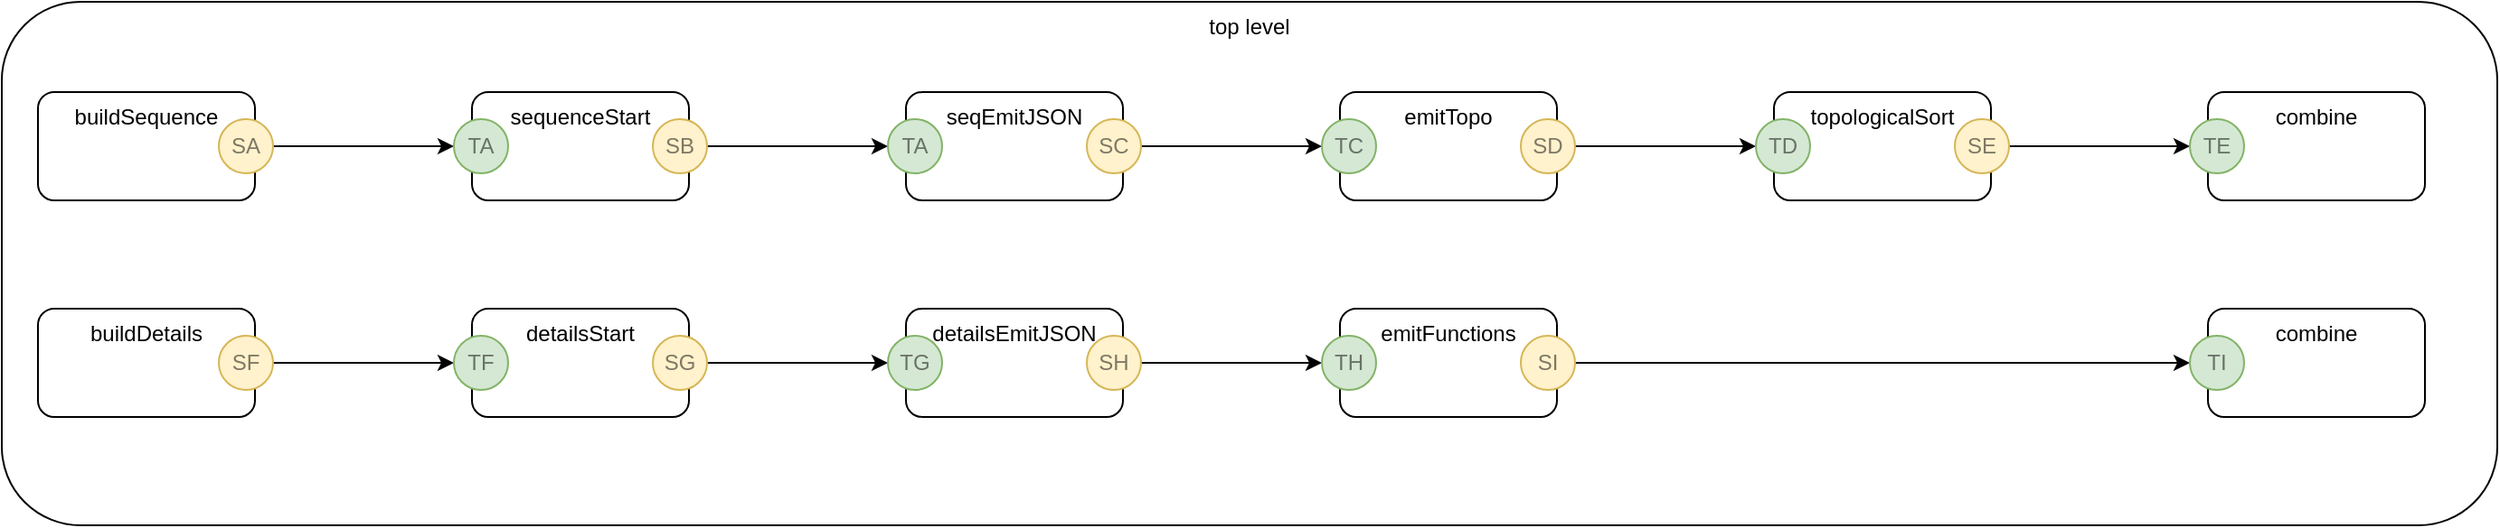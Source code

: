<mxfile version="14.6.13" type="device"><diagram id="UL2OmWR_p9KJ0XYvqh1g" name="Page-1"><mxGraphModel dx="1119" dy="635" grid="1" gridSize="10" guides="1" tooltips="1" connect="1" arrows="1" fold="1" page="1" pageScale="1" pageWidth="1100" pageHeight="850" math="0" shadow="0"><root><mxCell id="0"/><mxCell id="1" parent="0"/><mxCell id="ybbTwsdQuFU4afnuUeu4-42" value="top level" style="rounded=1;whiteSpace=wrap;html=1;verticalAlign=top;" vertex="1" parent="1"><mxGeometry x="60" y="110" width="1380" height="290" as="geometry"/></mxCell><mxCell id="ybbTwsdQuFU4afnuUeu4-1" value="buildSequence" style="rounded=1;whiteSpace=wrap;html=1;verticalAlign=top;" vertex="1" parent="1"><mxGeometry x="80" y="160" width="120" height="60" as="geometry"/></mxCell><mxCell id="ybbTwsdQuFU4afnuUeu4-2" value="buildDetails" style="rounded=1;whiteSpace=wrap;html=1;verticalAlign=top;" vertex="1" parent="1"><mxGeometry x="80" y="280" width="120" height="60" as="geometry"/></mxCell><mxCell id="ybbTwsdQuFU4afnuUeu4-10" style="edgeStyle=orthogonalEdgeStyle;rounded=0;orthogonalLoop=1;jettySize=auto;html=1;exitX=1;exitY=0.5;exitDx=0;exitDy=0;entryX=0;entryY=0.5;entryDx=0;entryDy=0;" edge="1" parent="1" source="ybbTwsdQuFU4afnuUeu4-5" target="ybbTwsdQuFU4afnuUeu4-9"><mxGeometry relative="1" as="geometry"/></mxCell><mxCell id="ybbTwsdQuFU4afnuUeu4-5" value="SA" style="ellipse;whiteSpace=wrap;html=1;aspect=fixed;fillColor=#fff2cc;align=center;strokeColor=#d6b656;textOpacity=50;" vertex="1" parent="1"><mxGeometry x="180" y="175" width="30" height="30" as="geometry"/></mxCell><mxCell id="ybbTwsdQuFU4afnuUeu4-14" style="edgeStyle=orthogonalEdgeStyle;rounded=0;orthogonalLoop=1;jettySize=auto;html=1;exitX=1;exitY=0.5;exitDx=0;exitDy=0;entryX=0;entryY=0.5;entryDx=0;entryDy=0;" edge="1" parent="1" source="ybbTwsdQuFU4afnuUeu4-6" target="ybbTwsdQuFU4afnuUeu4-13"><mxGeometry relative="1" as="geometry"/></mxCell><mxCell id="ybbTwsdQuFU4afnuUeu4-6" value="SF" style="ellipse;whiteSpace=wrap;html=1;aspect=fixed;fillColor=#fff2cc;align=center;strokeColor=#d6b656;textOpacity=50;" vertex="1" parent="1"><mxGeometry x="180" y="295" width="30" height="30" as="geometry"/></mxCell><mxCell id="ybbTwsdQuFU4afnuUeu4-7" value="sequenceStart" style="rounded=1;whiteSpace=wrap;html=1;verticalAlign=top;" vertex="1" parent="1"><mxGeometry x="320" y="160" width="120" height="60" as="geometry"/></mxCell><mxCell id="ybbTwsdQuFU4afnuUeu4-22" style="edgeStyle=orthogonalEdgeStyle;rounded=0;orthogonalLoop=1;jettySize=auto;html=1;exitX=1;exitY=0.5;exitDx=0;exitDy=0;entryX=0;entryY=0.5;entryDx=0;entryDy=0;" edge="1" parent="1" source="ybbTwsdQuFU4afnuUeu4-8" target="ybbTwsdQuFU4afnuUeu4-17"><mxGeometry relative="1" as="geometry"/></mxCell><mxCell id="ybbTwsdQuFU4afnuUeu4-8" value="SB" style="ellipse;whiteSpace=wrap;html=1;aspect=fixed;fillColor=#fff2cc;align=center;strokeColor=#d6b656;textOpacity=50;" vertex="1" parent="1"><mxGeometry x="420" y="175" width="30" height="30" as="geometry"/></mxCell><mxCell id="ybbTwsdQuFU4afnuUeu4-9" value="TA" style="ellipse;whiteSpace=wrap;html=1;aspect=fixed;fillColor=#d5e8d4;align=center;strokeColor=#82b366;textOpacity=50;" vertex="1" parent="1"><mxGeometry x="310" y="175" width="30" height="30" as="geometry"/></mxCell><mxCell id="ybbTwsdQuFU4afnuUeu4-11" value="detailsStart" style="rounded=1;whiteSpace=wrap;html=1;verticalAlign=top;" vertex="1" parent="1"><mxGeometry x="320" y="280" width="120" height="60" as="geometry"/></mxCell><mxCell id="ybbTwsdQuFU4afnuUeu4-21" style="edgeStyle=orthogonalEdgeStyle;rounded=0;orthogonalLoop=1;jettySize=auto;html=1;exitX=1;exitY=0.5;exitDx=0;exitDy=0;" edge="1" parent="1" source="ybbTwsdQuFU4afnuUeu4-12" target="ybbTwsdQuFU4afnuUeu4-20"><mxGeometry relative="1" as="geometry"/></mxCell><mxCell id="ybbTwsdQuFU4afnuUeu4-12" value="SG" style="ellipse;whiteSpace=wrap;html=1;aspect=fixed;fillColor=#fff2cc;align=center;strokeColor=#d6b656;textOpacity=50;" vertex="1" parent="1"><mxGeometry x="420" y="295" width="30" height="30" as="geometry"/></mxCell><mxCell id="ybbTwsdQuFU4afnuUeu4-13" value="TF" style="ellipse;whiteSpace=wrap;html=1;aspect=fixed;fillColor=#d5e8d4;align=center;strokeColor=#82b366;textOpacity=50;" vertex="1" parent="1"><mxGeometry x="310" y="295" width="30" height="30" as="geometry"/></mxCell><mxCell id="ybbTwsdQuFU4afnuUeu4-15" value="seqEmitJSON" style="rounded=1;whiteSpace=wrap;html=1;verticalAlign=top;" vertex="1" parent="1"><mxGeometry x="560" y="160" width="120" height="60" as="geometry"/></mxCell><mxCell id="ybbTwsdQuFU4afnuUeu4-29" style="edgeStyle=orthogonalEdgeStyle;rounded=0;orthogonalLoop=1;jettySize=auto;html=1;exitX=1;exitY=0.5;exitDx=0;exitDy=0;" edge="1" parent="1" source="ybbTwsdQuFU4afnuUeu4-16" target="ybbTwsdQuFU4afnuUeu4-25"><mxGeometry relative="1" as="geometry"/></mxCell><mxCell id="ybbTwsdQuFU4afnuUeu4-16" value="SC" style="ellipse;whiteSpace=wrap;html=1;aspect=fixed;fillColor=#fff2cc;align=center;strokeColor=#d6b656;textOpacity=50;" vertex="1" parent="1"><mxGeometry x="660" y="175" width="30" height="30" as="geometry"/></mxCell><mxCell id="ybbTwsdQuFU4afnuUeu4-17" value="TA" style="ellipse;whiteSpace=wrap;html=1;aspect=fixed;fillColor=#d5e8d4;align=center;strokeColor=#82b366;textOpacity=50;" vertex="1" parent="1"><mxGeometry x="550" y="175" width="30" height="30" as="geometry"/></mxCell><mxCell id="ybbTwsdQuFU4afnuUeu4-18" value="detailsEmitJSON" style="rounded=1;whiteSpace=wrap;html=1;verticalAlign=top;" vertex="1" parent="1"><mxGeometry x="560" y="280" width="120" height="60" as="geometry"/></mxCell><mxCell id="ybbTwsdQuFU4afnuUeu4-30" style="edgeStyle=orthogonalEdgeStyle;rounded=0;orthogonalLoop=1;jettySize=auto;html=1;exitX=1;exitY=0.5;exitDx=0;exitDy=0;" edge="1" parent="1" source="ybbTwsdQuFU4afnuUeu4-19" target="ybbTwsdQuFU4afnuUeu4-28"><mxGeometry relative="1" as="geometry"/></mxCell><mxCell id="ybbTwsdQuFU4afnuUeu4-19" value="SH" style="ellipse;whiteSpace=wrap;html=1;aspect=fixed;fillColor=#fff2cc;align=center;strokeColor=#d6b656;textOpacity=50;" vertex="1" parent="1"><mxGeometry x="660" y="295" width="30" height="30" as="geometry"/></mxCell><mxCell id="ybbTwsdQuFU4afnuUeu4-20" value="TG" style="ellipse;whiteSpace=wrap;html=1;aspect=fixed;fillColor=#d5e8d4;align=center;strokeColor=#82b366;textOpacity=50;" vertex="1" parent="1"><mxGeometry x="550" y="295" width="30" height="30" as="geometry"/></mxCell><mxCell id="ybbTwsdQuFU4afnuUeu4-23" value="emitTopo" style="rounded=1;whiteSpace=wrap;html=1;verticalAlign=top;" vertex="1" parent="1"><mxGeometry x="800" y="160" width="120" height="60" as="geometry"/></mxCell><mxCell id="ybbTwsdQuFU4afnuUeu4-34" style="edgeStyle=orthogonalEdgeStyle;rounded=0;orthogonalLoop=1;jettySize=auto;html=1;exitX=1;exitY=0.5;exitDx=0;exitDy=0;" edge="1" parent="1" source="ybbTwsdQuFU4afnuUeu4-24" target="ybbTwsdQuFU4afnuUeu4-33"><mxGeometry relative="1" as="geometry"/></mxCell><mxCell id="ybbTwsdQuFU4afnuUeu4-24" value="SD" style="ellipse;whiteSpace=wrap;html=1;aspect=fixed;fillColor=#fff2cc;align=center;strokeColor=#d6b656;textOpacity=50;" vertex="1" parent="1"><mxGeometry x="900" y="175" width="30" height="30" as="geometry"/></mxCell><mxCell id="ybbTwsdQuFU4afnuUeu4-25" value="TC" style="ellipse;whiteSpace=wrap;html=1;aspect=fixed;fillColor=#d5e8d4;align=center;strokeColor=#82b366;textOpacity=50;" vertex="1" parent="1"><mxGeometry x="790" y="175" width="30" height="30" as="geometry"/></mxCell><mxCell id="ybbTwsdQuFU4afnuUeu4-26" value="emitFunctions" style="rounded=1;whiteSpace=wrap;html=1;verticalAlign=top;" vertex="1" parent="1"><mxGeometry x="800" y="280" width="120" height="60" as="geometry"/></mxCell><mxCell id="ybbTwsdQuFU4afnuUeu4-41" style="edgeStyle=orthogonalEdgeStyle;rounded=0;orthogonalLoop=1;jettySize=auto;html=1;exitX=1;exitY=0.5;exitDx=0;exitDy=0;entryX=0;entryY=0.5;entryDx=0;entryDy=0;" edge="1" parent="1" source="ybbTwsdQuFU4afnuUeu4-27" target="ybbTwsdQuFU4afnuUeu4-40"><mxGeometry relative="1" as="geometry"/></mxCell><mxCell id="ybbTwsdQuFU4afnuUeu4-27" value="SI" style="ellipse;whiteSpace=wrap;html=1;aspect=fixed;fillColor=#fff2cc;align=center;strokeColor=#d6b656;textOpacity=50;" vertex="1" parent="1"><mxGeometry x="900" y="295" width="30" height="30" as="geometry"/></mxCell><mxCell id="ybbTwsdQuFU4afnuUeu4-28" value="TH" style="ellipse;whiteSpace=wrap;html=1;aspect=fixed;fillColor=#d5e8d4;align=center;strokeColor=#82b366;textOpacity=50;" vertex="1" parent="1"><mxGeometry x="790" y="295" width="30" height="30" as="geometry"/></mxCell><mxCell id="ybbTwsdQuFU4afnuUeu4-31" value="topologicalSort" style="rounded=1;whiteSpace=wrap;html=1;verticalAlign=top;" vertex="1" parent="1"><mxGeometry x="1040" y="160" width="120" height="60" as="geometry"/></mxCell><mxCell id="ybbTwsdQuFU4afnuUeu4-38" style="edgeStyle=orthogonalEdgeStyle;rounded=0;orthogonalLoop=1;jettySize=auto;html=1;entryX=0;entryY=0.5;entryDx=0;entryDy=0;" edge="1" parent="1" source="ybbTwsdQuFU4afnuUeu4-32" target="ybbTwsdQuFU4afnuUeu4-37"><mxGeometry relative="1" as="geometry"/></mxCell><mxCell id="ybbTwsdQuFU4afnuUeu4-32" value="SE" style="ellipse;whiteSpace=wrap;html=1;aspect=fixed;fillColor=#fff2cc;align=center;strokeColor=#d6b656;textOpacity=50;" vertex="1" parent="1"><mxGeometry x="1140" y="175" width="30" height="30" as="geometry"/></mxCell><mxCell id="ybbTwsdQuFU4afnuUeu4-33" value="TD" style="ellipse;whiteSpace=wrap;html=1;aspect=fixed;fillColor=#d5e8d4;align=center;strokeColor=#82b366;textOpacity=50;" vertex="1" parent="1"><mxGeometry x="1030" y="175" width="30" height="30" as="geometry"/></mxCell><mxCell id="ybbTwsdQuFU4afnuUeu4-35" value="combine" style="rounded=1;whiteSpace=wrap;html=1;verticalAlign=top;" vertex="1" parent="1"><mxGeometry x="1280" y="160" width="120" height="60" as="geometry"/></mxCell><mxCell id="ybbTwsdQuFU4afnuUeu4-37" value="TE" style="ellipse;whiteSpace=wrap;html=1;aspect=fixed;fillColor=#d5e8d4;align=center;strokeColor=#82b366;textOpacity=50;" vertex="1" parent="1"><mxGeometry x="1270" y="175" width="30" height="30" as="geometry"/></mxCell><mxCell id="ybbTwsdQuFU4afnuUeu4-39" value="combine" style="rounded=1;whiteSpace=wrap;html=1;verticalAlign=top;" vertex="1" parent="1"><mxGeometry x="1280" y="280" width="120" height="60" as="geometry"/></mxCell><mxCell id="ybbTwsdQuFU4afnuUeu4-40" value="TI" style="ellipse;whiteSpace=wrap;html=1;aspect=fixed;fillColor=#d5e8d4;align=center;strokeColor=#82b366;textOpacity=50;" vertex="1" parent="1"><mxGeometry x="1270" y="295" width="30" height="30" as="geometry"/></mxCell></root></mxGraphModel></diagram></mxfile>
